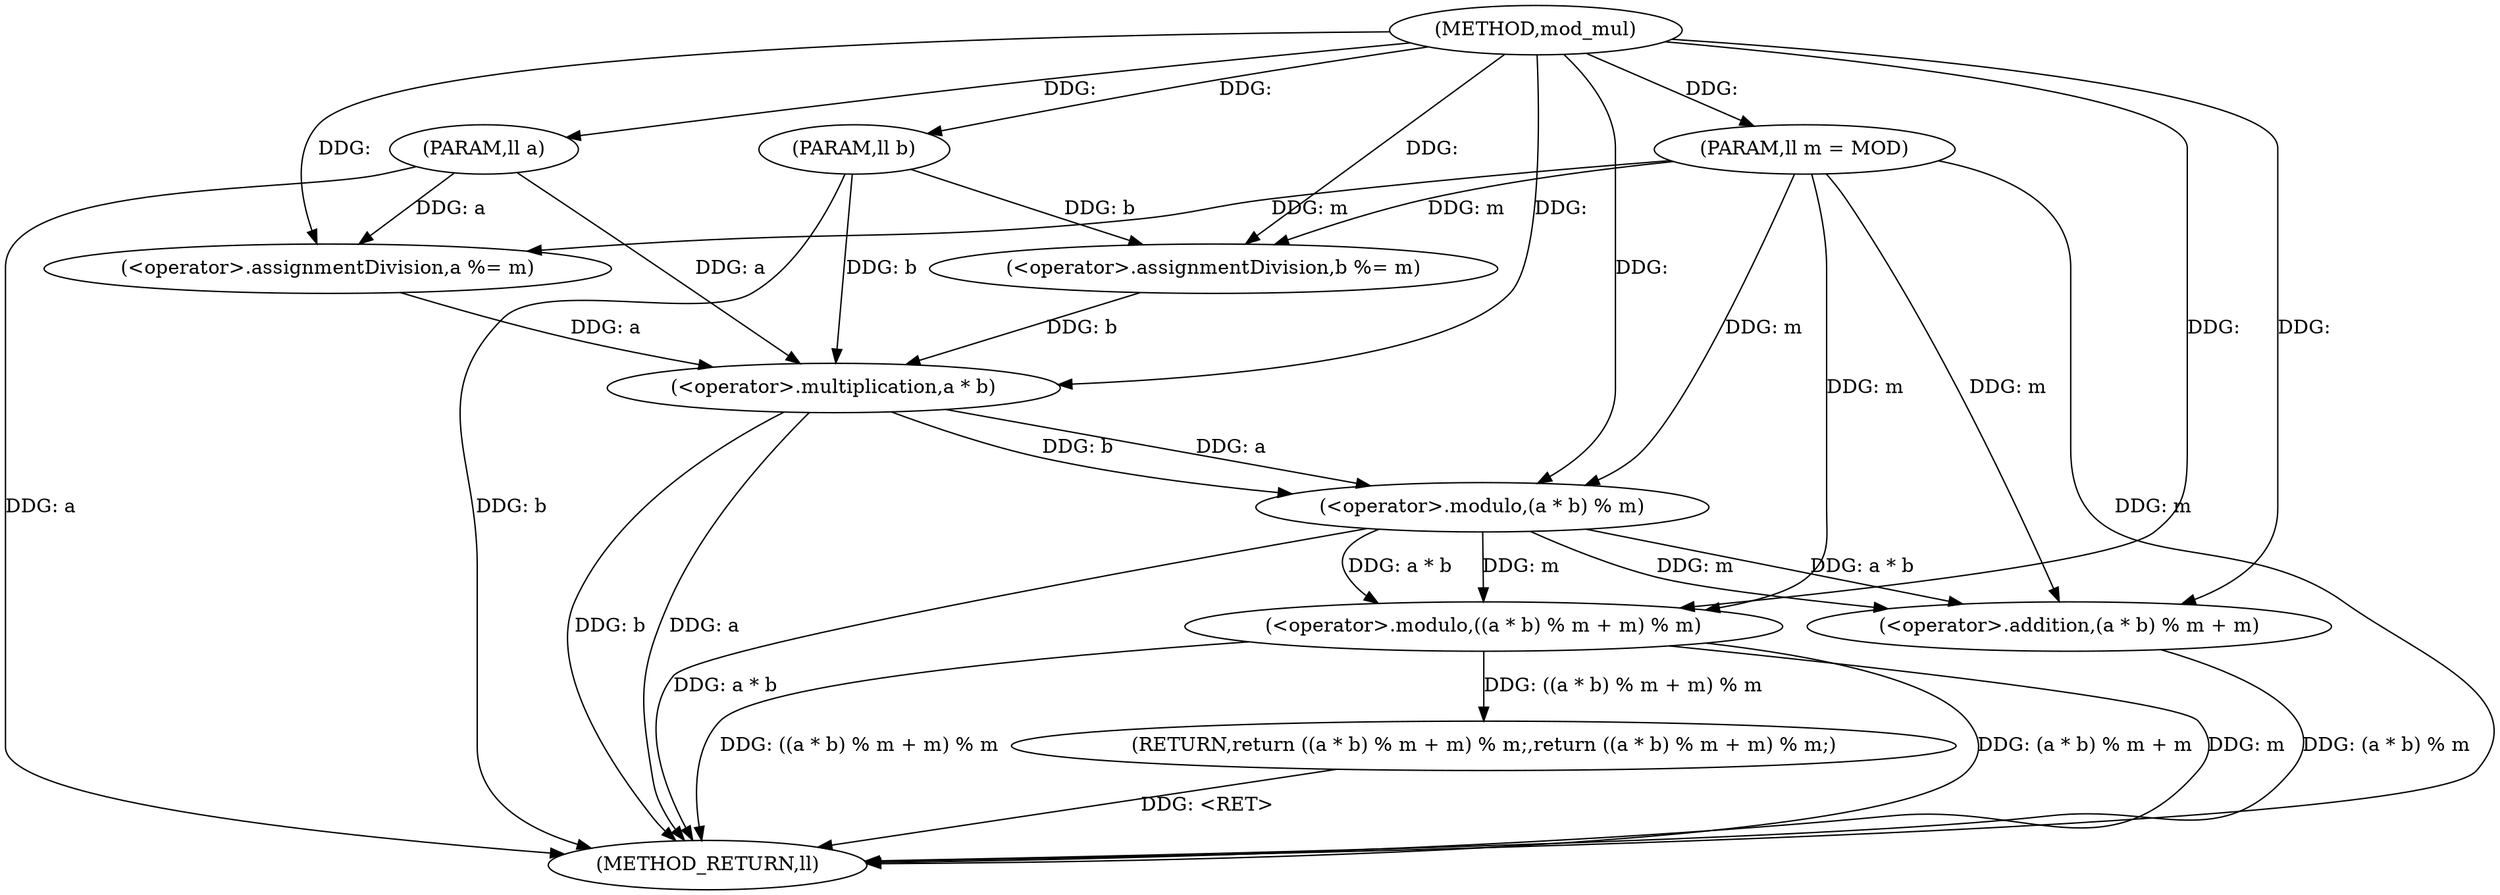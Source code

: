 digraph "mod_mul" {  
"1001565" [label = "(METHOD,mod_mul)" ]
"1001586" [label = "(METHOD_RETURN,ll)" ]
"1001566" [label = "(PARAM,ll a)" ]
"1001567" [label = "(PARAM,ll b)" ]
"1001568" [label = "(PARAM,ll m = MOD)" ]
"1001570" [label = "(<operator>.assignmentDivision,a %= m)" ]
"1001573" [label = "(<operator>.assignmentDivision,b %= m)" ]
"1001576" [label = "(RETURN,return ((a * b) % m + m) % m;,return ((a * b) % m + m) % m;)" ]
"1001577" [label = "(<operator>.modulo,((a * b) % m + m) % m)" ]
"1001578" [label = "(<operator>.addition,(a * b) % m + m)" ]
"1001579" [label = "(<operator>.modulo,(a * b) % m)" ]
"1001580" [label = "(<operator>.multiplication,a * b)" ]
  "1001576" -> "1001586"  [ label = "DDG: <RET>"] 
  "1001566" -> "1001586"  [ label = "DDG: a"] 
  "1001567" -> "1001586"  [ label = "DDG: b"] 
  "1001568" -> "1001586"  [ label = "DDG: m"] 
  "1001580" -> "1001586"  [ label = "DDG: a"] 
  "1001580" -> "1001586"  [ label = "DDG: b"] 
  "1001579" -> "1001586"  [ label = "DDG: a * b"] 
  "1001578" -> "1001586"  [ label = "DDG: (a * b) % m"] 
  "1001577" -> "1001586"  [ label = "DDG: (a * b) % m + m"] 
  "1001577" -> "1001586"  [ label = "DDG: m"] 
  "1001577" -> "1001586"  [ label = "DDG: ((a * b) % m + m) % m"] 
  "1001565" -> "1001566"  [ label = "DDG: "] 
  "1001565" -> "1001567"  [ label = "DDG: "] 
  "1001565" -> "1001568"  [ label = "DDG: "] 
  "1001568" -> "1001570"  [ label = "DDG: m"] 
  "1001565" -> "1001570"  [ label = "DDG: "] 
  "1001568" -> "1001573"  [ label = "DDG: m"] 
  "1001565" -> "1001573"  [ label = "DDG: "] 
  "1001577" -> "1001576"  [ label = "DDG: ((a * b) % m + m) % m"] 
  "1001566" -> "1001570"  [ label = "DDG: a"] 
  "1001567" -> "1001573"  [ label = "DDG: b"] 
  "1001579" -> "1001577"  [ label = "DDG: a * b"] 
  "1001579" -> "1001577"  [ label = "DDG: m"] 
  "1001568" -> "1001577"  [ label = "DDG: m"] 
  "1001565" -> "1001577"  [ label = "DDG: "] 
  "1001579" -> "1001578"  [ label = "DDG: a * b"] 
  "1001579" -> "1001578"  [ label = "DDG: m"] 
  "1001568" -> "1001578"  [ label = "DDG: m"] 
  "1001565" -> "1001578"  [ label = "DDG: "] 
  "1001580" -> "1001579"  [ label = "DDG: a"] 
  "1001580" -> "1001579"  [ label = "DDG: b"] 
  "1001568" -> "1001579"  [ label = "DDG: m"] 
  "1001565" -> "1001579"  [ label = "DDG: "] 
  "1001570" -> "1001580"  [ label = "DDG: a"] 
  "1001566" -> "1001580"  [ label = "DDG: a"] 
  "1001565" -> "1001580"  [ label = "DDG: "] 
  "1001573" -> "1001580"  [ label = "DDG: b"] 
  "1001567" -> "1001580"  [ label = "DDG: b"] 
}
